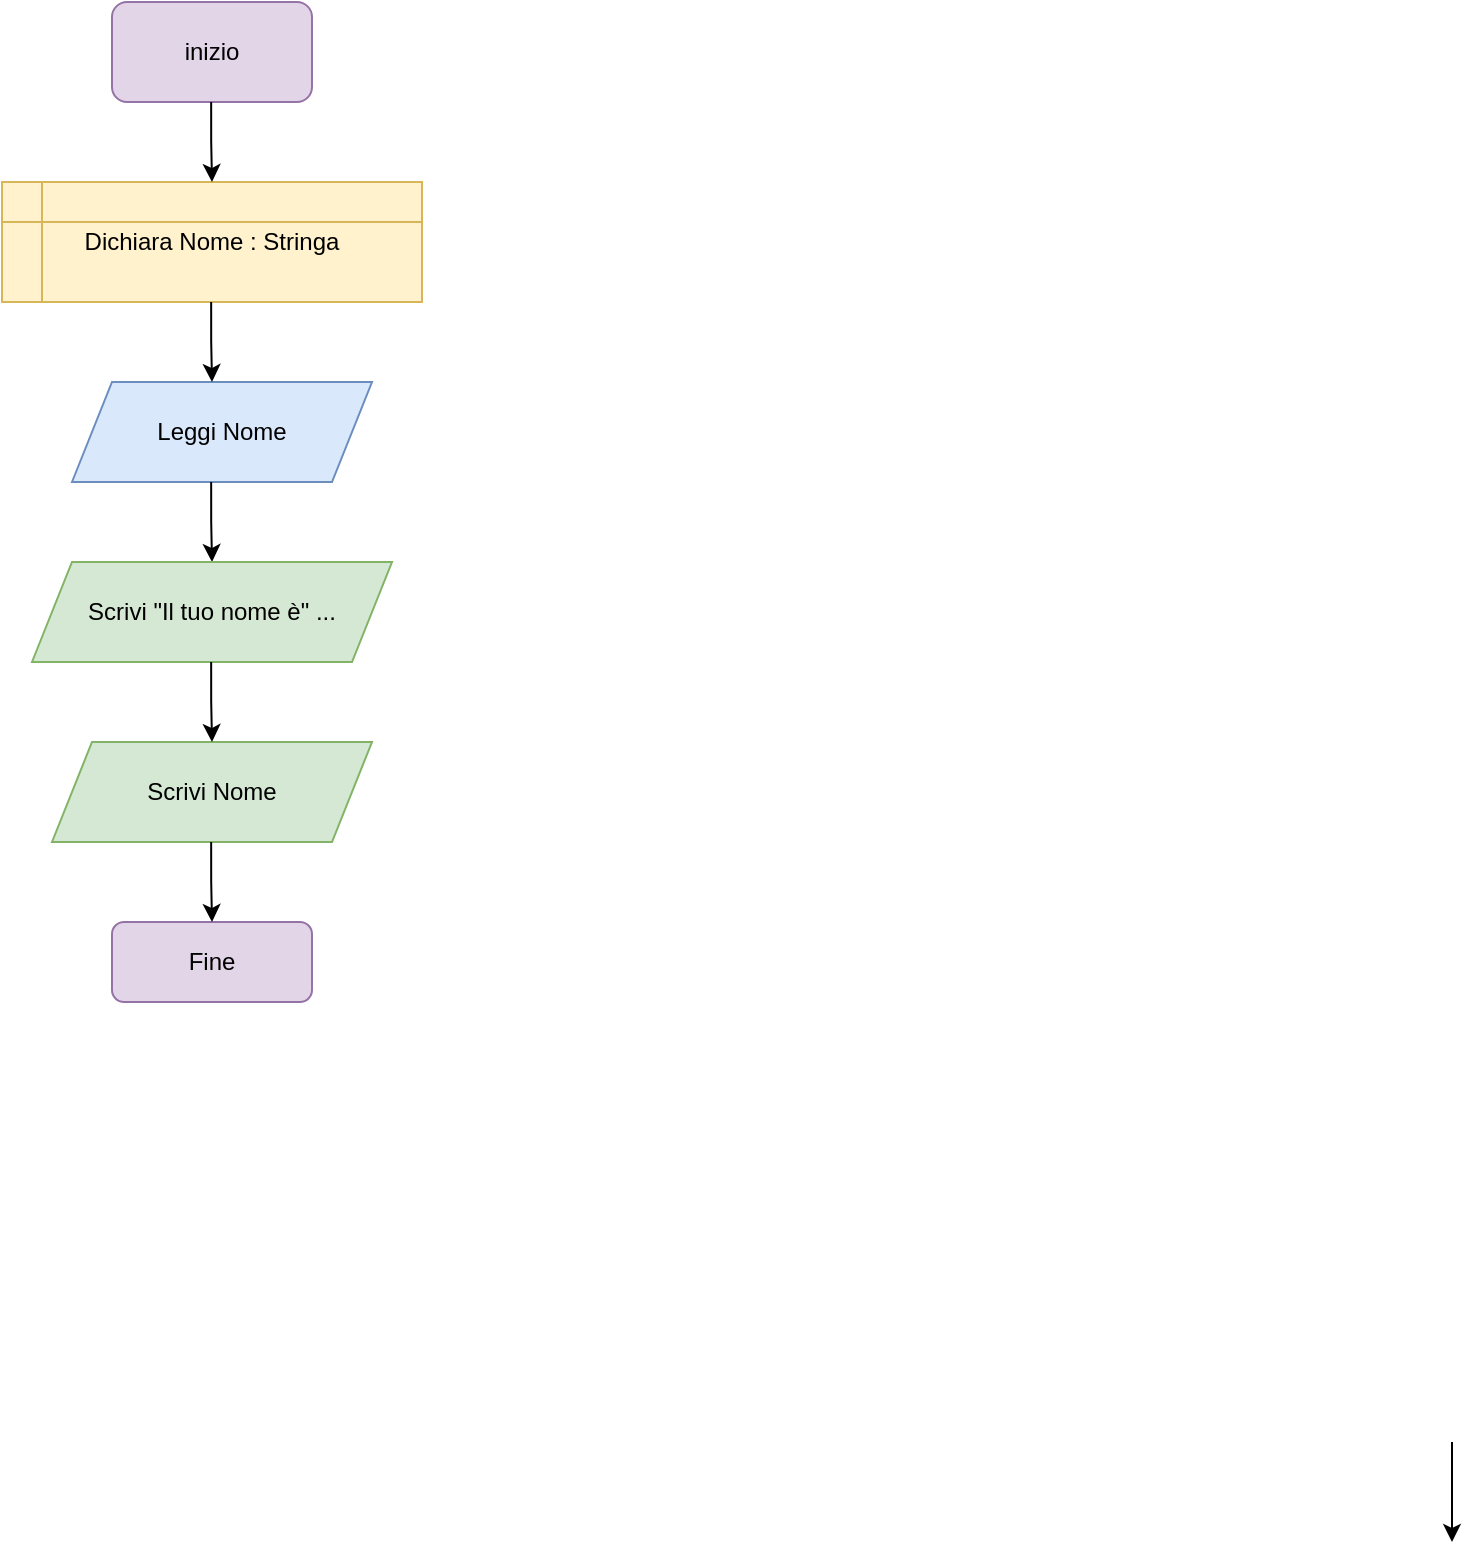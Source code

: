 <mxfile version="28.2.8">
  <diagram name="Pagina-1" id="WDGHYz-szfNMHyYnzZe8">
    <mxGraphModel dx="1188" dy="685" grid="1" gridSize="10" guides="1" tooltips="1" connect="1" arrows="1" fold="1" page="1" pageScale="1" pageWidth="827" pageHeight="1169" math="0" shadow="0">
      <root>
        <mxCell id="0" />
        <mxCell id="1" parent="0" />
        <mxCell id="oWvp3xGRfrT-TQwUBvzM-1" value="inizio" style="rounded=1;whiteSpace=wrap;html=1;fillColor=#e1d5e7;strokeColor=#9673a6;" vertex="1" parent="1">
          <mxGeometry x="400" y="10" width="100" height="50" as="geometry" />
        </mxCell>
        <mxCell id="oWvp3xGRfrT-TQwUBvzM-6" value="Dichiara Nome : Stringa" style="shape=internalStorage;whiteSpace=wrap;html=1;backgroundOutline=1;fillColor=#fff2cc;strokeColor=#d6b656;" vertex="1" parent="1">
          <mxGeometry x="345" y="100" width="210" height="60" as="geometry" />
        </mxCell>
        <mxCell id="oWvp3xGRfrT-TQwUBvzM-7" value="Leggi Nome" style="shape=parallelogram;perimeter=parallelogramPerimeter;whiteSpace=wrap;html=1;fixedSize=1;fillColor=#dae8fc;strokeColor=#6c8ebf;" vertex="1" parent="1">
          <mxGeometry x="380" y="200" width="150" height="50" as="geometry" />
        </mxCell>
        <mxCell id="oWvp3xGRfrT-TQwUBvzM-8" value="" style="edgeStyle=orthogonalEdgeStyle;rounded=0;orthogonalLoop=1;jettySize=auto;html=1;" edge="1" parent="1">
          <mxGeometry relative="1" as="geometry">
            <mxPoint x="449.58" y="160" as="sourcePoint" />
            <mxPoint x="450" y="200" as="targetPoint" />
            <Array as="points">
              <mxPoint x="449.58" y="180" />
              <mxPoint x="449.58" y="180" />
            </Array>
          </mxGeometry>
        </mxCell>
        <mxCell id="oWvp3xGRfrT-TQwUBvzM-9" value="" style="edgeStyle=orthogonalEdgeStyle;rounded=0;orthogonalLoop=1;jettySize=auto;html=1;" edge="1" parent="1">
          <mxGeometry relative="1" as="geometry">
            <mxPoint x="1070" y="730" as="sourcePoint" />
            <mxPoint x="1070" y="780" as="targetPoint" />
            <Array as="points">
              <mxPoint x="1070" y="750" />
              <mxPoint x="1070" y="750" />
            </Array>
          </mxGeometry>
        </mxCell>
        <mxCell id="oWvp3xGRfrT-TQwUBvzM-12" value="" style="edgeStyle=orthogonalEdgeStyle;rounded=0;orthogonalLoop=1;jettySize=auto;html=1;" edge="1" parent="1">
          <mxGeometry relative="1" as="geometry">
            <mxPoint x="449.58" y="250" as="sourcePoint" />
            <mxPoint x="450" y="290" as="targetPoint" />
            <Array as="points">
              <mxPoint x="449.58" y="270" />
              <mxPoint x="449.58" y="270" />
            </Array>
          </mxGeometry>
        </mxCell>
        <mxCell id="oWvp3xGRfrT-TQwUBvzM-13" value="Scrivi &quot;Il tuo nome è&quot; ..." style="shape=parallelogram;perimeter=parallelogramPerimeter;whiteSpace=wrap;html=1;fixedSize=1;fillColor=#d5e8d4;strokeColor=#82b366;" vertex="1" parent="1">
          <mxGeometry x="360" y="290" width="180" height="50" as="geometry" />
        </mxCell>
        <mxCell id="oWvp3xGRfrT-TQwUBvzM-14" value="Scrivi Nome" style="shape=parallelogram;perimeter=parallelogramPerimeter;whiteSpace=wrap;html=1;fixedSize=1;fillColor=#d5e8d4;strokeColor=#82b366;" vertex="1" parent="1">
          <mxGeometry x="370" y="380" width="160" height="50" as="geometry" />
        </mxCell>
        <mxCell id="oWvp3xGRfrT-TQwUBvzM-17" value="" style="edgeStyle=orthogonalEdgeStyle;rounded=0;orthogonalLoop=1;jettySize=auto;html=1;" edge="1" parent="1">
          <mxGeometry relative="1" as="geometry">
            <mxPoint x="449.58" y="340" as="sourcePoint" />
            <mxPoint x="450.0" y="380" as="targetPoint" />
            <Array as="points">
              <mxPoint x="449.58" y="360" />
              <mxPoint x="449.58" y="360" />
            </Array>
          </mxGeometry>
        </mxCell>
        <mxCell id="oWvp3xGRfrT-TQwUBvzM-18" value="" style="edgeStyle=orthogonalEdgeStyle;rounded=0;orthogonalLoop=1;jettySize=auto;html=1;" edge="1" parent="1">
          <mxGeometry relative="1" as="geometry">
            <mxPoint x="449.58" y="60" as="sourcePoint" />
            <mxPoint x="450" y="100" as="targetPoint" />
            <Array as="points">
              <mxPoint x="449.58" y="80" />
              <mxPoint x="449.58" y="80" />
            </Array>
          </mxGeometry>
        </mxCell>
        <mxCell id="oWvp3xGRfrT-TQwUBvzM-21" value="Fine" style="rounded=1;whiteSpace=wrap;html=1;fillColor=#e1d5e7;strokeColor=#9673a6;" vertex="1" parent="1">
          <mxGeometry x="400" y="470" width="100" height="40" as="geometry" />
        </mxCell>
        <mxCell id="oWvp3xGRfrT-TQwUBvzM-22" value="" style="edgeStyle=orthogonalEdgeStyle;rounded=0;orthogonalLoop=1;jettySize=auto;html=1;" edge="1" parent="1">
          <mxGeometry relative="1" as="geometry">
            <mxPoint x="449.58" y="430" as="sourcePoint" />
            <mxPoint x="450.0" y="470" as="targetPoint" />
            <Array as="points">
              <mxPoint x="449.58" y="450" />
              <mxPoint x="449.58" y="450" />
            </Array>
          </mxGeometry>
        </mxCell>
      </root>
    </mxGraphModel>
  </diagram>
</mxfile>
